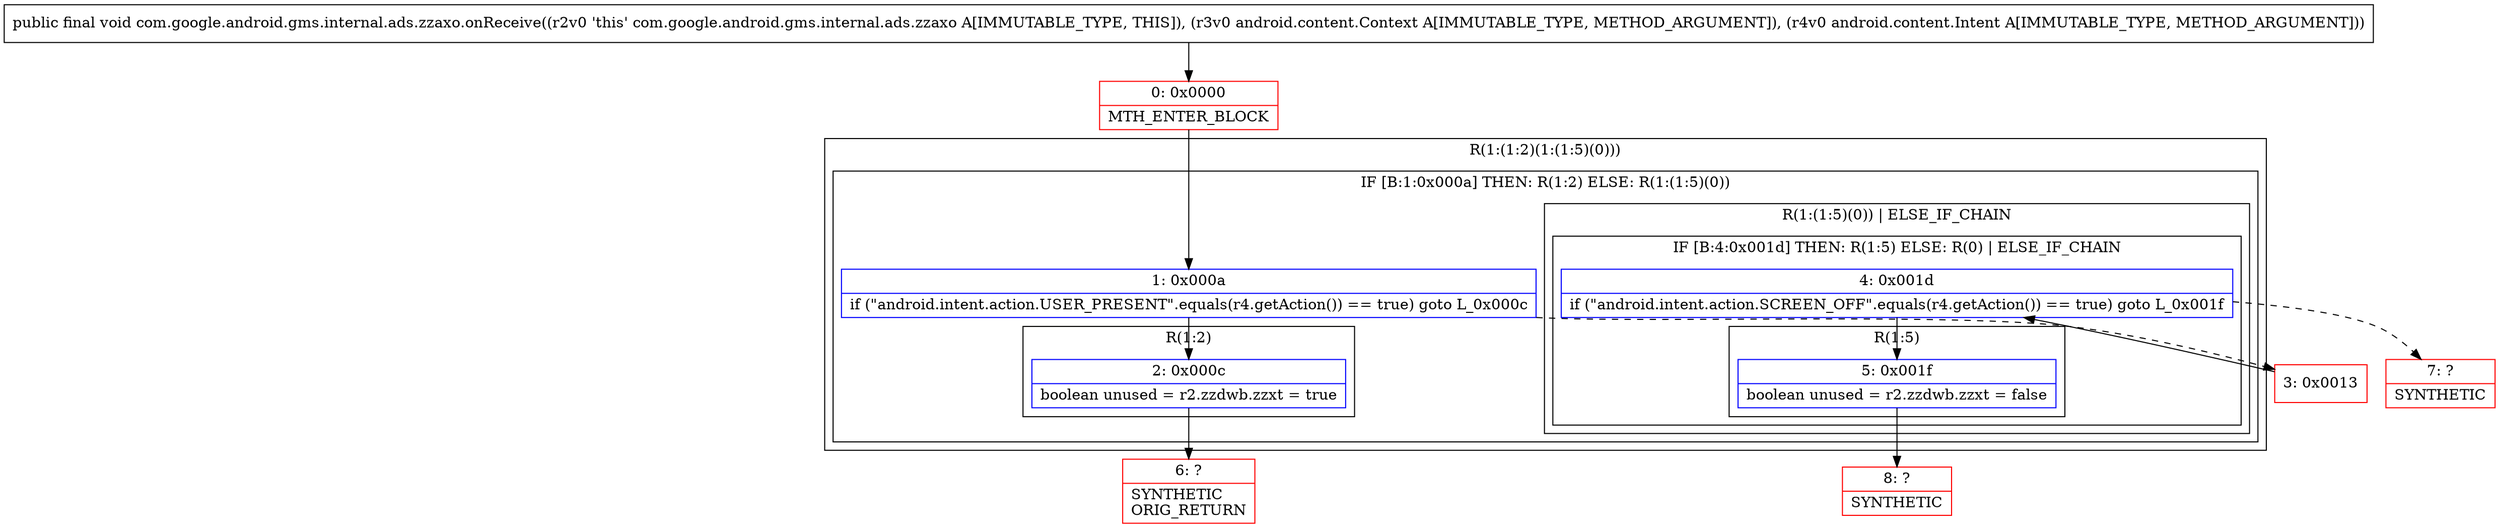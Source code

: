 digraph "CFG forcom.google.android.gms.internal.ads.zzaxo.onReceive(Landroid\/content\/Context;Landroid\/content\/Intent;)V" {
subgraph cluster_Region_1262417589 {
label = "R(1:(1:2)(1:(1:5)(0)))";
node [shape=record,color=blue];
subgraph cluster_IfRegion_1318339945 {
label = "IF [B:1:0x000a] THEN: R(1:2) ELSE: R(1:(1:5)(0))";
node [shape=record,color=blue];
Node_1 [shape=record,label="{1\:\ 0x000a|if (\"android.intent.action.USER_PRESENT\".equals(r4.getAction()) == true) goto L_0x000c\l}"];
subgraph cluster_Region_767010485 {
label = "R(1:2)";
node [shape=record,color=blue];
Node_2 [shape=record,label="{2\:\ 0x000c|boolean unused = r2.zzdwb.zzxt = true\l}"];
}
subgraph cluster_Region_186193352 {
label = "R(1:(1:5)(0)) | ELSE_IF_CHAIN\l";
node [shape=record,color=blue];
subgraph cluster_IfRegion_925811008 {
label = "IF [B:4:0x001d] THEN: R(1:5) ELSE: R(0) | ELSE_IF_CHAIN\l";
node [shape=record,color=blue];
Node_4 [shape=record,label="{4\:\ 0x001d|if (\"android.intent.action.SCREEN_OFF\".equals(r4.getAction()) == true) goto L_0x001f\l}"];
subgraph cluster_Region_1534944705 {
label = "R(1:5)";
node [shape=record,color=blue];
Node_5 [shape=record,label="{5\:\ 0x001f|boolean unused = r2.zzdwb.zzxt = false\l}"];
}
subgraph cluster_Region_1265623573 {
label = "R(0)";
node [shape=record,color=blue];
}
}
}
}
}
Node_0 [shape=record,color=red,label="{0\:\ 0x0000|MTH_ENTER_BLOCK\l}"];
Node_3 [shape=record,color=red,label="{3\:\ 0x0013}"];
Node_6 [shape=record,color=red,label="{6\:\ ?|SYNTHETIC\lORIG_RETURN\l}"];
Node_7 [shape=record,color=red,label="{7\:\ ?|SYNTHETIC\l}"];
Node_8 [shape=record,color=red,label="{8\:\ ?|SYNTHETIC\l}"];
MethodNode[shape=record,label="{public final void com.google.android.gms.internal.ads.zzaxo.onReceive((r2v0 'this' com.google.android.gms.internal.ads.zzaxo A[IMMUTABLE_TYPE, THIS]), (r3v0 android.content.Context A[IMMUTABLE_TYPE, METHOD_ARGUMENT]), (r4v0 android.content.Intent A[IMMUTABLE_TYPE, METHOD_ARGUMENT])) }"];
MethodNode -> Node_0;
Node_1 -> Node_2;
Node_1 -> Node_3[style=dashed];
Node_2 -> Node_6;
Node_4 -> Node_5;
Node_4 -> Node_7[style=dashed];
Node_5 -> Node_8;
Node_0 -> Node_1;
Node_3 -> Node_4;
}

